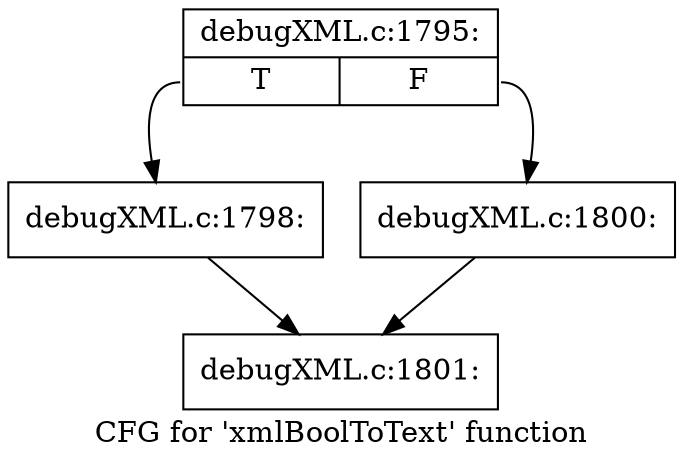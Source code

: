 digraph "CFG for 'xmlBoolToText' function" {
	label="CFG for 'xmlBoolToText' function";

	Node0x49636b0 [shape=record,label="{debugXML.c:1795:|{<s0>T|<s1>F}}"];
	Node0x49636b0:s0 -> Node0x48d67b0;
	Node0x49636b0:s1 -> Node0x48d6850;
	Node0x48d67b0 [shape=record,label="{debugXML.c:1798:}"];
	Node0x48d67b0 -> Node0x4955d30;
	Node0x48d6850 [shape=record,label="{debugXML.c:1800:}"];
	Node0x48d6850 -> Node0x4955d30;
	Node0x4955d30 [shape=record,label="{debugXML.c:1801:}"];
}
